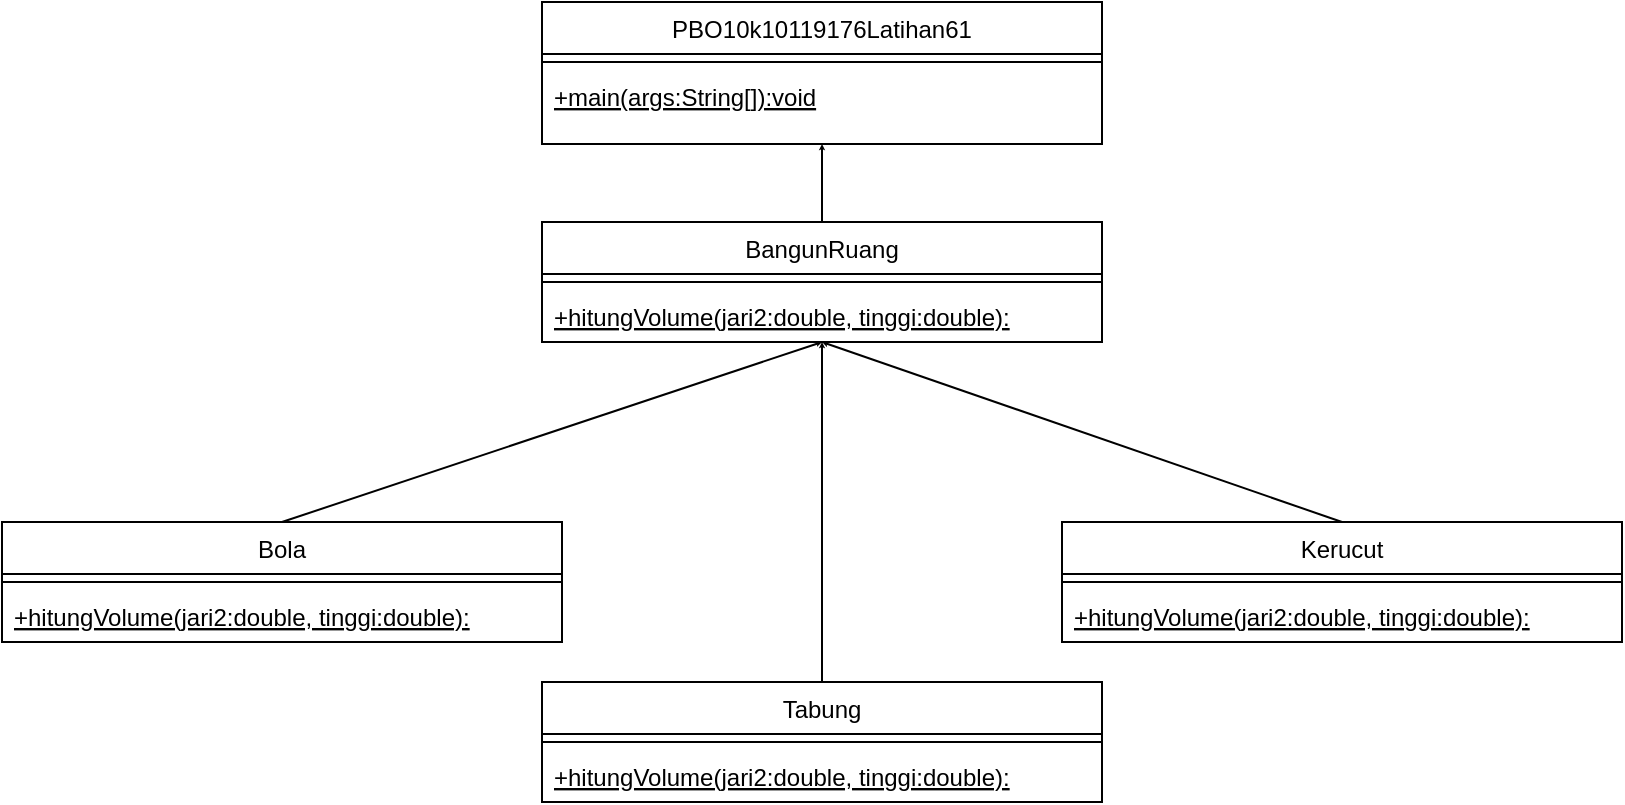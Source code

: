 <mxfile version="13.10.0" type="github">
  <diagram id="C5RBs43oDa-KdzZeNtuy" name="Page-1">
    <mxGraphModel dx="672" dy="752" grid="1" gridSize="10" guides="1" tooltips="1" connect="1" arrows="1" fold="1" page="1" pageScale="1" pageWidth="827" pageHeight="1169" math="0" shadow="0">
      <root>
        <mxCell id="WIyWlLk6GJQsqaUBKTNV-0" />
        <mxCell id="WIyWlLk6GJQsqaUBKTNV-1" parent="WIyWlLk6GJQsqaUBKTNV-0" />
        <mxCell id="zGBbPyDuU6pXMeCLIAtP-30" style="edgeStyle=none;rounded=0;orthogonalLoop=1;jettySize=auto;html=1;exitX=0.5;exitY=0;exitDx=0;exitDy=0;entryX=0.5;entryY=1;entryDx=0;entryDy=0;endSize=0;" edge="1" parent="WIyWlLk6GJQsqaUBKTNV-1" source="zGBbPyDuU6pXMeCLIAtP-1" target="zGBbPyDuU6pXMeCLIAtP-26">
          <mxGeometry relative="1" as="geometry" />
        </mxCell>
        <mxCell id="zGBbPyDuU6pXMeCLIAtP-1" value="BangunRuang" style="swimlane;fontStyle=0;align=center;verticalAlign=top;childLayout=stackLayout;horizontal=1;startSize=26;horizontalStack=0;resizeParent=1;resizeLast=0;collapsible=1;marginBottom=0;rounded=0;shadow=0;strokeWidth=1;" vertex="1" parent="WIyWlLk6GJQsqaUBKTNV-1">
          <mxGeometry x="280" y="340" width="280" height="60" as="geometry">
            <mxRectangle x="130" y="380" width="160" height="26" as="alternateBounds" />
          </mxGeometry>
        </mxCell>
        <mxCell id="zGBbPyDuU6pXMeCLIAtP-4" value="" style="line;html=1;strokeWidth=1;align=left;verticalAlign=middle;spacingTop=-1;spacingLeft=3;spacingRight=3;rotatable=0;labelPosition=right;points=[];portConstraint=eastwest;" vertex="1" parent="zGBbPyDuU6pXMeCLIAtP-1">
          <mxGeometry y="26" width="280" height="8" as="geometry" />
        </mxCell>
        <mxCell id="zGBbPyDuU6pXMeCLIAtP-5" value="+hitungVolume(jari2:double, tinggi:double):" style="text;align=left;verticalAlign=top;spacingLeft=4;spacingRight=4;overflow=hidden;rotatable=0;points=[[0,0.5],[1,0.5]];portConstraint=eastwest;fontStyle=4" vertex="1" parent="zGBbPyDuU6pXMeCLIAtP-1">
          <mxGeometry y="34" width="280" height="19" as="geometry" />
        </mxCell>
        <mxCell id="zGBbPyDuU6pXMeCLIAtP-22" style="rounded=0;orthogonalLoop=1;jettySize=auto;html=1;exitX=0.5;exitY=0;exitDx=0;exitDy=0;entryX=0.5;entryY=1;entryDx=0;entryDy=0;endSize=0;" edge="1" parent="WIyWlLk6GJQsqaUBKTNV-1" source="zGBbPyDuU6pXMeCLIAtP-10" target="zGBbPyDuU6pXMeCLIAtP-1">
          <mxGeometry relative="1" as="geometry" />
        </mxCell>
        <mxCell id="zGBbPyDuU6pXMeCLIAtP-10" value="Bola" style="swimlane;fontStyle=0;align=center;verticalAlign=top;childLayout=stackLayout;horizontal=1;startSize=26;horizontalStack=0;resizeParent=1;resizeLast=0;collapsible=1;marginBottom=0;rounded=0;shadow=0;strokeWidth=1;" vertex="1" parent="WIyWlLk6GJQsqaUBKTNV-1">
          <mxGeometry x="10" y="490" width="280" height="60" as="geometry">
            <mxRectangle x="130" y="380" width="160" height="26" as="alternateBounds" />
          </mxGeometry>
        </mxCell>
        <mxCell id="zGBbPyDuU6pXMeCLIAtP-11" value="" style="line;html=1;strokeWidth=1;align=left;verticalAlign=middle;spacingTop=-1;spacingLeft=3;spacingRight=3;rotatable=0;labelPosition=right;points=[];portConstraint=eastwest;" vertex="1" parent="zGBbPyDuU6pXMeCLIAtP-10">
          <mxGeometry y="26" width="280" height="8" as="geometry" />
        </mxCell>
        <mxCell id="zGBbPyDuU6pXMeCLIAtP-12" value="+hitungVolume(jari2:double, tinggi:double):" style="text;align=left;verticalAlign=top;spacingLeft=4;spacingRight=4;overflow=hidden;rotatable=0;points=[[0,0.5],[1,0.5]];portConstraint=eastwest;fontStyle=4" vertex="1" parent="zGBbPyDuU6pXMeCLIAtP-10">
          <mxGeometry y="34" width="280" height="19" as="geometry" />
        </mxCell>
        <mxCell id="zGBbPyDuU6pXMeCLIAtP-23" style="edgeStyle=none;rounded=0;orthogonalLoop=1;jettySize=auto;html=1;exitX=0.5;exitY=0;exitDx=0;exitDy=0;endSize=0;" edge="1" parent="WIyWlLk6GJQsqaUBKTNV-1" source="zGBbPyDuU6pXMeCLIAtP-13">
          <mxGeometry relative="1" as="geometry">
            <mxPoint x="420" y="400" as="targetPoint" />
          </mxGeometry>
        </mxCell>
        <mxCell id="zGBbPyDuU6pXMeCLIAtP-13" value="Tabung" style="swimlane;fontStyle=0;align=center;verticalAlign=top;childLayout=stackLayout;horizontal=1;startSize=26;horizontalStack=0;resizeParent=1;resizeLast=0;collapsible=1;marginBottom=0;rounded=0;shadow=0;strokeWidth=1;" vertex="1" parent="WIyWlLk6GJQsqaUBKTNV-1">
          <mxGeometry x="280" y="570" width="280" height="60" as="geometry">
            <mxRectangle x="130" y="380" width="160" height="26" as="alternateBounds" />
          </mxGeometry>
        </mxCell>
        <mxCell id="zGBbPyDuU6pXMeCLIAtP-14" value="" style="line;html=1;strokeWidth=1;align=left;verticalAlign=middle;spacingTop=-1;spacingLeft=3;spacingRight=3;rotatable=0;labelPosition=right;points=[];portConstraint=eastwest;" vertex="1" parent="zGBbPyDuU6pXMeCLIAtP-13">
          <mxGeometry y="26" width="280" height="8" as="geometry" />
        </mxCell>
        <mxCell id="zGBbPyDuU6pXMeCLIAtP-15" value="+hitungVolume(jari2:double, tinggi:double):" style="text;align=left;verticalAlign=top;spacingLeft=4;spacingRight=4;overflow=hidden;rotatable=0;points=[[0,0.5],[1,0.5]];portConstraint=eastwest;fontStyle=4" vertex="1" parent="zGBbPyDuU6pXMeCLIAtP-13">
          <mxGeometry y="34" width="280" height="19" as="geometry" />
        </mxCell>
        <mxCell id="zGBbPyDuU6pXMeCLIAtP-24" style="edgeStyle=none;rounded=0;orthogonalLoop=1;jettySize=auto;html=1;exitX=0.5;exitY=0;exitDx=0;exitDy=0;endSize=0;" edge="1" parent="WIyWlLk6GJQsqaUBKTNV-1" source="zGBbPyDuU6pXMeCLIAtP-16">
          <mxGeometry relative="1" as="geometry">
            <mxPoint x="420" y="400" as="targetPoint" />
          </mxGeometry>
        </mxCell>
        <mxCell id="zGBbPyDuU6pXMeCLIAtP-16" value="Kerucut" style="swimlane;fontStyle=0;align=center;verticalAlign=top;childLayout=stackLayout;horizontal=1;startSize=26;horizontalStack=0;resizeParent=1;resizeLast=0;collapsible=1;marginBottom=0;rounded=0;shadow=0;strokeWidth=1;" vertex="1" parent="WIyWlLk6GJQsqaUBKTNV-1">
          <mxGeometry x="540" y="490" width="280" height="60" as="geometry">
            <mxRectangle x="130" y="380" width="160" height="26" as="alternateBounds" />
          </mxGeometry>
        </mxCell>
        <mxCell id="zGBbPyDuU6pXMeCLIAtP-17" value="" style="line;html=1;strokeWidth=1;align=left;verticalAlign=middle;spacingTop=-1;spacingLeft=3;spacingRight=3;rotatable=0;labelPosition=right;points=[];portConstraint=eastwest;" vertex="1" parent="zGBbPyDuU6pXMeCLIAtP-16">
          <mxGeometry y="26" width="280" height="8" as="geometry" />
        </mxCell>
        <mxCell id="zGBbPyDuU6pXMeCLIAtP-18" value="+hitungVolume(jari2:double, tinggi:double):" style="text;align=left;verticalAlign=top;spacingLeft=4;spacingRight=4;overflow=hidden;rotatable=0;points=[[0,0.5],[1,0.5]];portConstraint=eastwest;fontStyle=4" vertex="1" parent="zGBbPyDuU6pXMeCLIAtP-16">
          <mxGeometry y="34" width="280" height="19" as="geometry" />
        </mxCell>
        <mxCell id="zGBbPyDuU6pXMeCLIAtP-26" value="PBO10k10119176Latihan61" style="swimlane;fontStyle=0;align=center;verticalAlign=top;childLayout=stackLayout;horizontal=1;startSize=26;horizontalStack=0;resizeParent=1;resizeLast=0;collapsible=1;marginBottom=0;rounded=0;shadow=0;strokeWidth=1;" vertex="1" parent="WIyWlLk6GJQsqaUBKTNV-1">
          <mxGeometry x="280" y="230" width="280" height="71" as="geometry">
            <mxRectangle x="130" y="380" width="160" height="26" as="alternateBounds" />
          </mxGeometry>
        </mxCell>
        <mxCell id="zGBbPyDuU6pXMeCLIAtP-27" value="" style="line;html=1;strokeWidth=1;align=left;verticalAlign=middle;spacingTop=-1;spacingLeft=3;spacingRight=3;rotatable=0;labelPosition=right;points=[];portConstraint=eastwest;" vertex="1" parent="zGBbPyDuU6pXMeCLIAtP-26">
          <mxGeometry y="26" width="280" height="8" as="geometry" />
        </mxCell>
        <mxCell id="zGBbPyDuU6pXMeCLIAtP-31" value="+main(args:String[]):void" style="text;align=left;verticalAlign=top;spacingLeft=4;spacingRight=4;overflow=hidden;rotatable=0;points=[[0,0.5],[1,0.5]];portConstraint=eastwest;fontStyle=4" vertex="1" parent="zGBbPyDuU6pXMeCLIAtP-26">
          <mxGeometry y="34" width="280" height="18" as="geometry" />
        </mxCell>
      </root>
    </mxGraphModel>
  </diagram>
</mxfile>
